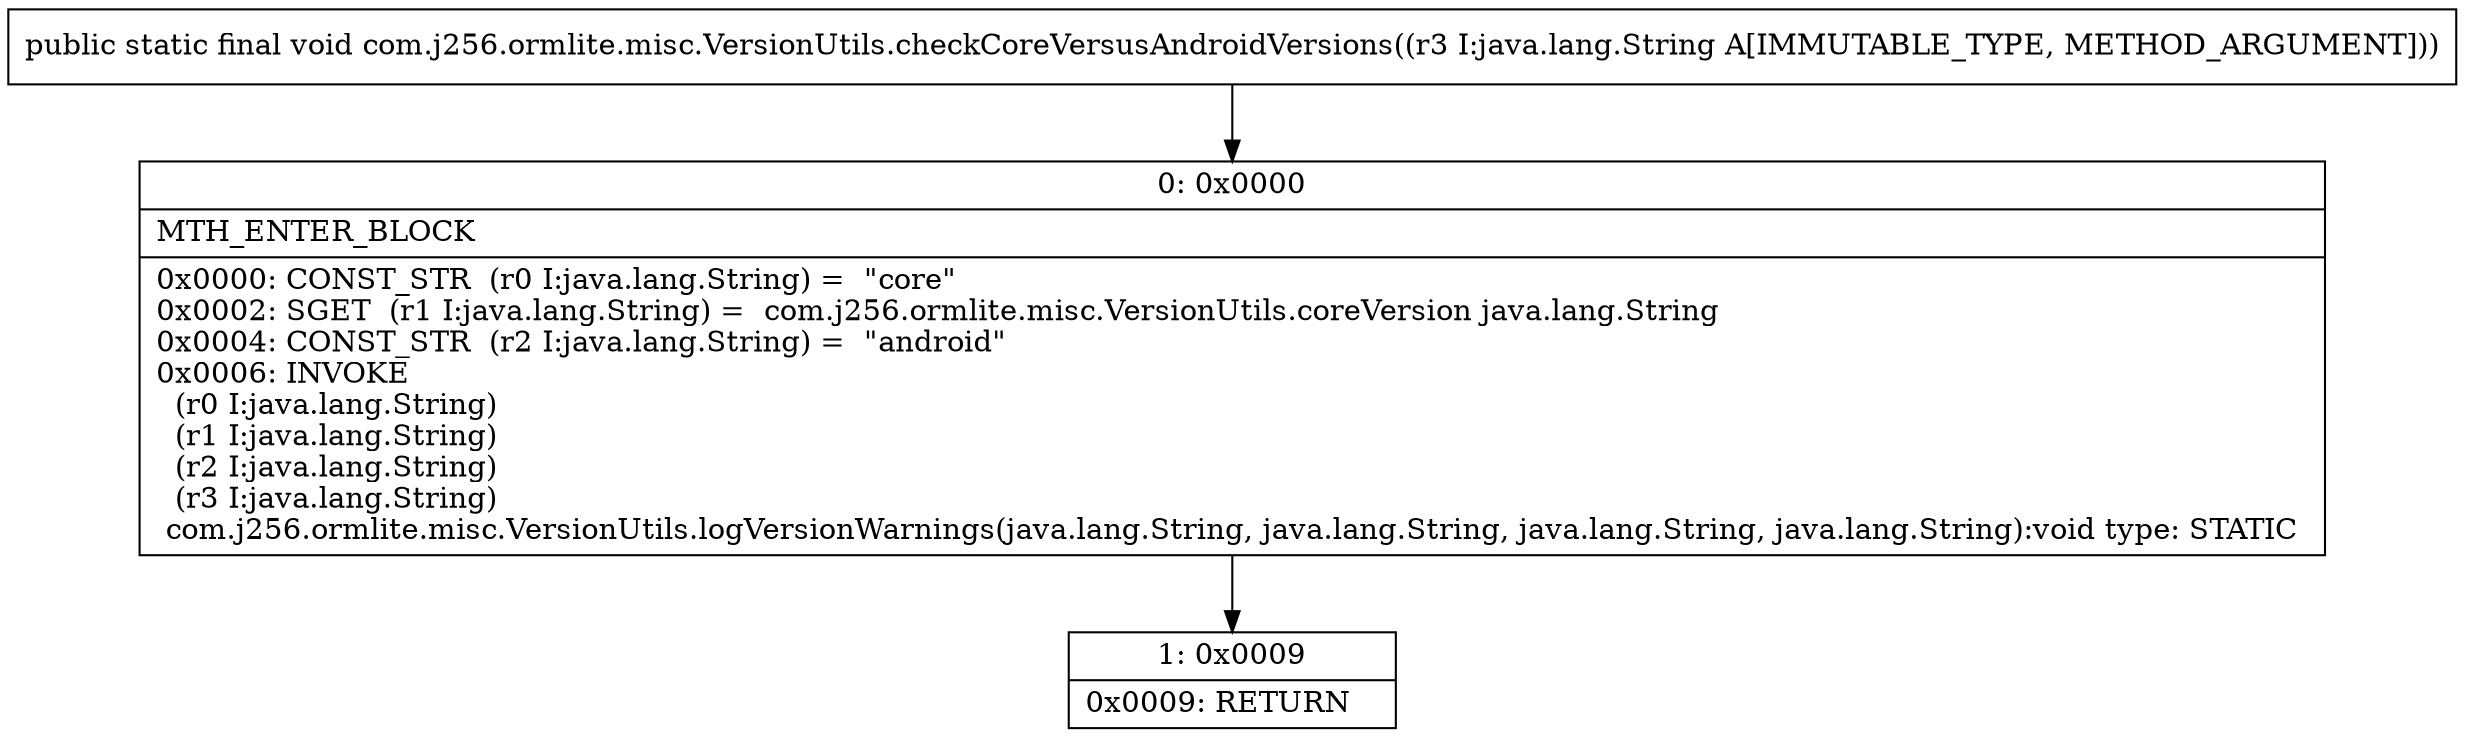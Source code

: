 digraph "CFG forcom.j256.ormlite.misc.VersionUtils.checkCoreVersusAndroidVersions(Ljava\/lang\/String;)V" {
Node_0 [shape=record,label="{0\:\ 0x0000|MTH_ENTER_BLOCK\l|0x0000: CONST_STR  (r0 I:java.lang.String) =  \"core\" \l0x0002: SGET  (r1 I:java.lang.String) =  com.j256.ormlite.misc.VersionUtils.coreVersion java.lang.String \l0x0004: CONST_STR  (r2 I:java.lang.String) =  \"android\" \l0x0006: INVOKE  \l  (r0 I:java.lang.String)\l  (r1 I:java.lang.String)\l  (r2 I:java.lang.String)\l  (r3 I:java.lang.String)\l com.j256.ormlite.misc.VersionUtils.logVersionWarnings(java.lang.String, java.lang.String, java.lang.String, java.lang.String):void type: STATIC \l}"];
Node_1 [shape=record,label="{1\:\ 0x0009|0x0009: RETURN   \l}"];
MethodNode[shape=record,label="{public static final void com.j256.ormlite.misc.VersionUtils.checkCoreVersusAndroidVersions((r3 I:java.lang.String A[IMMUTABLE_TYPE, METHOD_ARGUMENT])) }"];
MethodNode -> Node_0;
Node_0 -> Node_1;
}


